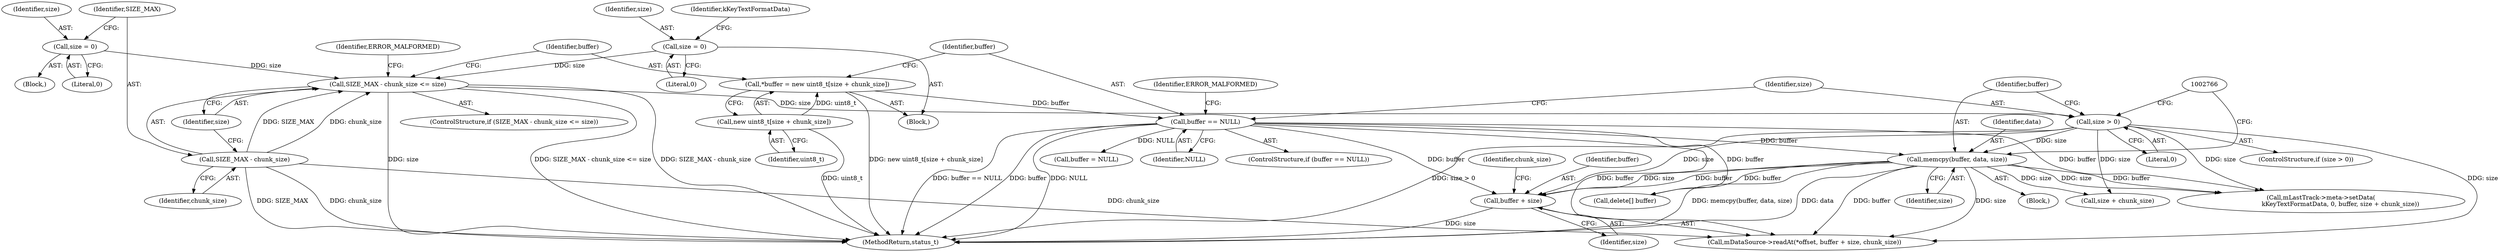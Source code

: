 digraph "0_Android_2674a7218eaa3c87f2ee26d26da5b9170e10f859@pointer" {
"1002770" [label="(Call,buffer + size)"];
"1002759" [label="(Call,memcpy(buffer, data, size))"];
"1002748" [label="(Call,buffer == NULL)"];
"1002743" [label="(Call,*buffer = new uint8_t[size + chunk_size])"];
"1002745" [label="(Call,new uint8_t[size + chunk_size])"];
"1002755" [label="(Call,size > 0)"];
"1002734" [label="(Call,SIZE_MAX - chunk_size <= size)"];
"1002735" [label="(Call,SIZE_MAX - chunk_size)"];
"1002730" [label="(Call,size = 0)"];
"1002716" [label="(Call,size = 0)"];
"1002743" [label="(Call,*buffer = new uint8_t[size + chunk_size])"];
"1002730" [label="(Call,size = 0)"];
"1002736" [label="(Identifier,SIZE_MAX)"];
"1002750" [label="(Identifier,NULL)"];
"1002761" [label="(Identifier,data)"];
"1002746" [label="(Identifier,uint8_t)"];
"1002755" [label="(Call,size > 0)"];
"1002722" [label="(Identifier,kKeyTextFormatData)"];
"1002927" [label="(MethodReturn,status_t)"];
"1002716" [label="(Call,size = 0)"];
"1002778" [label="(Call,buffer = NULL)"];
"1002771" [label="(Identifier,buffer)"];
"1002744" [label="(Identifier,buffer)"];
"1002732" [label="(Literal,0)"];
"1002753" [label="(Identifier,ERROR_MALFORMED)"];
"1002757" [label="(Literal,0)"];
"1002759" [label="(Call,memcpy(buffer, data, size))"];
"1002749" [label="(Identifier,buffer)"];
"1002741" [label="(Identifier,ERROR_MALFORMED)"];
"1002737" [label="(Identifier,chunk_size)"];
"1002758" [label="(Block,)"];
"1002756" [label="(Identifier,size)"];
"1002767" [label="(Call,mDataSource->readAt(*offset, buffer + size, chunk_size))"];
"1002754" [label="(ControlStructure,if (size > 0))"];
"1002770" [label="(Call,buffer + size)"];
"1002718" [label="(Literal,0)"];
"1002738" [label="(Identifier,size)"];
"1002747" [label="(ControlStructure,if (buffer == NULL))"];
"1002731" [label="(Identifier,size)"];
"1002791" [label="(Call,size + chunk_size)"];
"1002717" [label="(Identifier,size)"];
"1002787" [label="(Call,mLastTrack->meta->setData(\n                    kKeyTextFormatData, 0, buffer, size + chunk_size))"];
"1002735" [label="(Call,SIZE_MAX - chunk_size)"];
"1002734" [label="(Call,SIZE_MAX - chunk_size <= size)"];
"1002733" [label="(ControlStructure,if (SIZE_MAX - chunk_size <= size))"];
"1002745" [label="(Call,new uint8_t[size + chunk_size])"];
"1002762" [label="(Identifier,size)"];
"1002712" [label="(Block,)"];
"1002773" [label="(Identifier,chunk_size)"];
"1002772" [label="(Identifier,size)"];
"1002729" [label="(Block,)"];
"1002776" [label="(Call,delete[] buffer)"];
"1002748" [label="(Call,buffer == NULL)"];
"1002760" [label="(Identifier,buffer)"];
"1002770" -> "1002767"  [label="AST: "];
"1002770" -> "1002772"  [label="CFG: "];
"1002771" -> "1002770"  [label="AST: "];
"1002772" -> "1002770"  [label="AST: "];
"1002773" -> "1002770"  [label="CFG: "];
"1002770" -> "1002927"  [label="DDG: size"];
"1002759" -> "1002770"  [label="DDG: buffer"];
"1002759" -> "1002770"  [label="DDG: size"];
"1002748" -> "1002770"  [label="DDG: buffer"];
"1002755" -> "1002770"  [label="DDG: size"];
"1002759" -> "1002758"  [label="AST: "];
"1002759" -> "1002762"  [label="CFG: "];
"1002760" -> "1002759"  [label="AST: "];
"1002761" -> "1002759"  [label="AST: "];
"1002762" -> "1002759"  [label="AST: "];
"1002766" -> "1002759"  [label="CFG: "];
"1002759" -> "1002927"  [label="DDG: memcpy(buffer, data, size)"];
"1002759" -> "1002927"  [label="DDG: data"];
"1002748" -> "1002759"  [label="DDG: buffer"];
"1002755" -> "1002759"  [label="DDG: size"];
"1002759" -> "1002767"  [label="DDG: buffer"];
"1002759" -> "1002767"  [label="DDG: size"];
"1002759" -> "1002776"  [label="DDG: buffer"];
"1002759" -> "1002787"  [label="DDG: buffer"];
"1002759" -> "1002787"  [label="DDG: size"];
"1002759" -> "1002791"  [label="DDG: size"];
"1002748" -> "1002747"  [label="AST: "];
"1002748" -> "1002750"  [label="CFG: "];
"1002749" -> "1002748"  [label="AST: "];
"1002750" -> "1002748"  [label="AST: "];
"1002753" -> "1002748"  [label="CFG: "];
"1002756" -> "1002748"  [label="CFG: "];
"1002748" -> "1002927"  [label="DDG: NULL"];
"1002748" -> "1002927"  [label="DDG: buffer == NULL"];
"1002748" -> "1002927"  [label="DDG: buffer"];
"1002743" -> "1002748"  [label="DDG: buffer"];
"1002748" -> "1002767"  [label="DDG: buffer"];
"1002748" -> "1002776"  [label="DDG: buffer"];
"1002748" -> "1002778"  [label="DDG: NULL"];
"1002748" -> "1002787"  [label="DDG: buffer"];
"1002743" -> "1002712"  [label="AST: "];
"1002743" -> "1002745"  [label="CFG: "];
"1002744" -> "1002743"  [label="AST: "];
"1002745" -> "1002743"  [label="AST: "];
"1002749" -> "1002743"  [label="CFG: "];
"1002743" -> "1002927"  [label="DDG: new uint8_t[size + chunk_size]"];
"1002745" -> "1002743"  [label="DDG: uint8_t"];
"1002745" -> "1002746"  [label="CFG: "];
"1002746" -> "1002745"  [label="AST: "];
"1002745" -> "1002927"  [label="DDG: uint8_t"];
"1002755" -> "1002754"  [label="AST: "];
"1002755" -> "1002757"  [label="CFG: "];
"1002756" -> "1002755"  [label="AST: "];
"1002757" -> "1002755"  [label="AST: "];
"1002760" -> "1002755"  [label="CFG: "];
"1002766" -> "1002755"  [label="CFG: "];
"1002755" -> "1002927"  [label="DDG: size > 0"];
"1002734" -> "1002755"  [label="DDG: size"];
"1002755" -> "1002767"  [label="DDG: size"];
"1002755" -> "1002787"  [label="DDG: size"];
"1002755" -> "1002791"  [label="DDG: size"];
"1002734" -> "1002733"  [label="AST: "];
"1002734" -> "1002738"  [label="CFG: "];
"1002735" -> "1002734"  [label="AST: "];
"1002738" -> "1002734"  [label="AST: "];
"1002741" -> "1002734"  [label="CFG: "];
"1002744" -> "1002734"  [label="CFG: "];
"1002734" -> "1002927"  [label="DDG: SIZE_MAX - chunk_size"];
"1002734" -> "1002927"  [label="DDG: size"];
"1002734" -> "1002927"  [label="DDG: SIZE_MAX - chunk_size <= size"];
"1002735" -> "1002734"  [label="DDG: SIZE_MAX"];
"1002735" -> "1002734"  [label="DDG: chunk_size"];
"1002730" -> "1002734"  [label="DDG: size"];
"1002716" -> "1002734"  [label="DDG: size"];
"1002735" -> "1002737"  [label="CFG: "];
"1002736" -> "1002735"  [label="AST: "];
"1002737" -> "1002735"  [label="AST: "];
"1002738" -> "1002735"  [label="CFG: "];
"1002735" -> "1002927"  [label="DDG: chunk_size"];
"1002735" -> "1002927"  [label="DDG: SIZE_MAX"];
"1002735" -> "1002767"  [label="DDG: chunk_size"];
"1002730" -> "1002729"  [label="AST: "];
"1002730" -> "1002732"  [label="CFG: "];
"1002731" -> "1002730"  [label="AST: "];
"1002732" -> "1002730"  [label="AST: "];
"1002736" -> "1002730"  [label="CFG: "];
"1002716" -> "1002712"  [label="AST: "];
"1002716" -> "1002718"  [label="CFG: "];
"1002717" -> "1002716"  [label="AST: "];
"1002718" -> "1002716"  [label="AST: "];
"1002722" -> "1002716"  [label="CFG: "];
}
